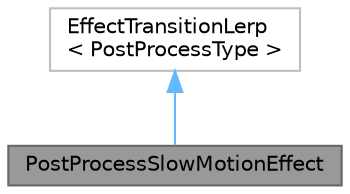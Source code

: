 digraph "PostProcessSlowMotionEffect"
{
 // LATEX_PDF_SIZE
  bgcolor="transparent";
  edge [fontname=Helvetica,fontsize=10,labelfontname=Helvetica,labelfontsize=10];
  node [fontname=Helvetica,fontsize=10,shape=box,height=0.2,width=0.4];
  Node1 [label="PostProcessSlowMotionEffect",height=0.2,width=0.4,color="gray40", fillcolor="grey60", style="filled", fontcolor="black",tooltip=" "];
  Node2 -> Node1 [dir="back",color="steelblue1",style="solid"];
  Node2 [label="EffectTransitionLerp\l\< PostProcessType \>",height=0.2,width=0.4,color="grey75", fillcolor="white", style="filled",URL="$class_effect_transition_lerp.html",tooltip=" "];
}

